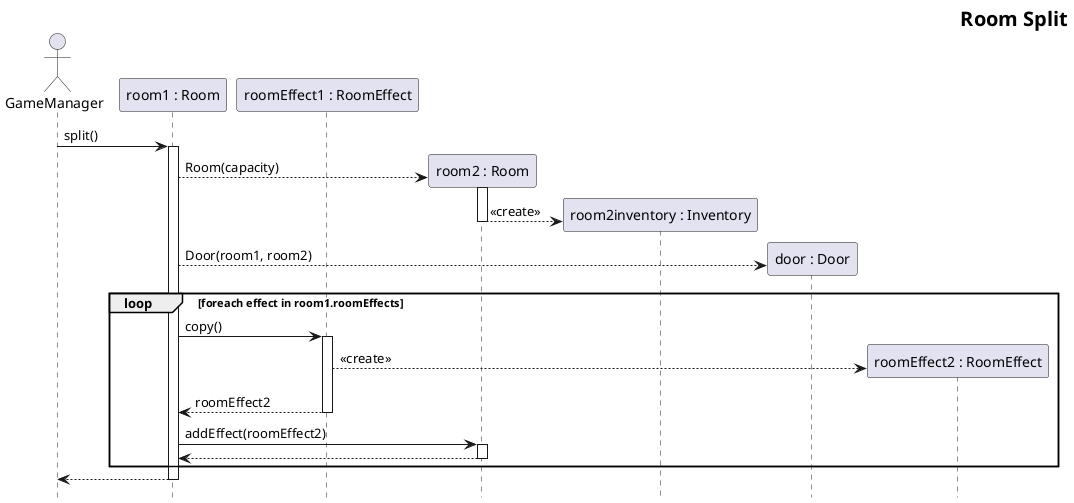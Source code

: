 @startuml RoomSplit
skinparam headerFontSize 20
skinparam HeaderFontColor #000000
skinparam HeaderFontStyle bold
header Room Split
hide footbox

actor gm as "GameManager"
participant r1 as "room1 : Room"
participant ef1 as "roomEffect1 : RoomEffect"

gm -> r1 ++ : split()

create r2 as "room2 : Room"
r1 --> r2 ++: Room(capacity)
create r2i as "room2inventory : Inventory"
r2 --> r2i --: <<create>>

create d as "door : Door"
r1 --> d : Door(room1, room2)

' az ajtó hozzáadás ezek szerint belső működés

loop foreach effect in room1.roomEffects
    r1 -> ef1++: copy()
    create ef2 as "roomEffect2 : RoomEffect"
    ef1 --> ef2: <<create>>
    return roomEffect2
    r1 -> r2 ++ : addEffect(roomEffect2)
    return
end
return

@enduml